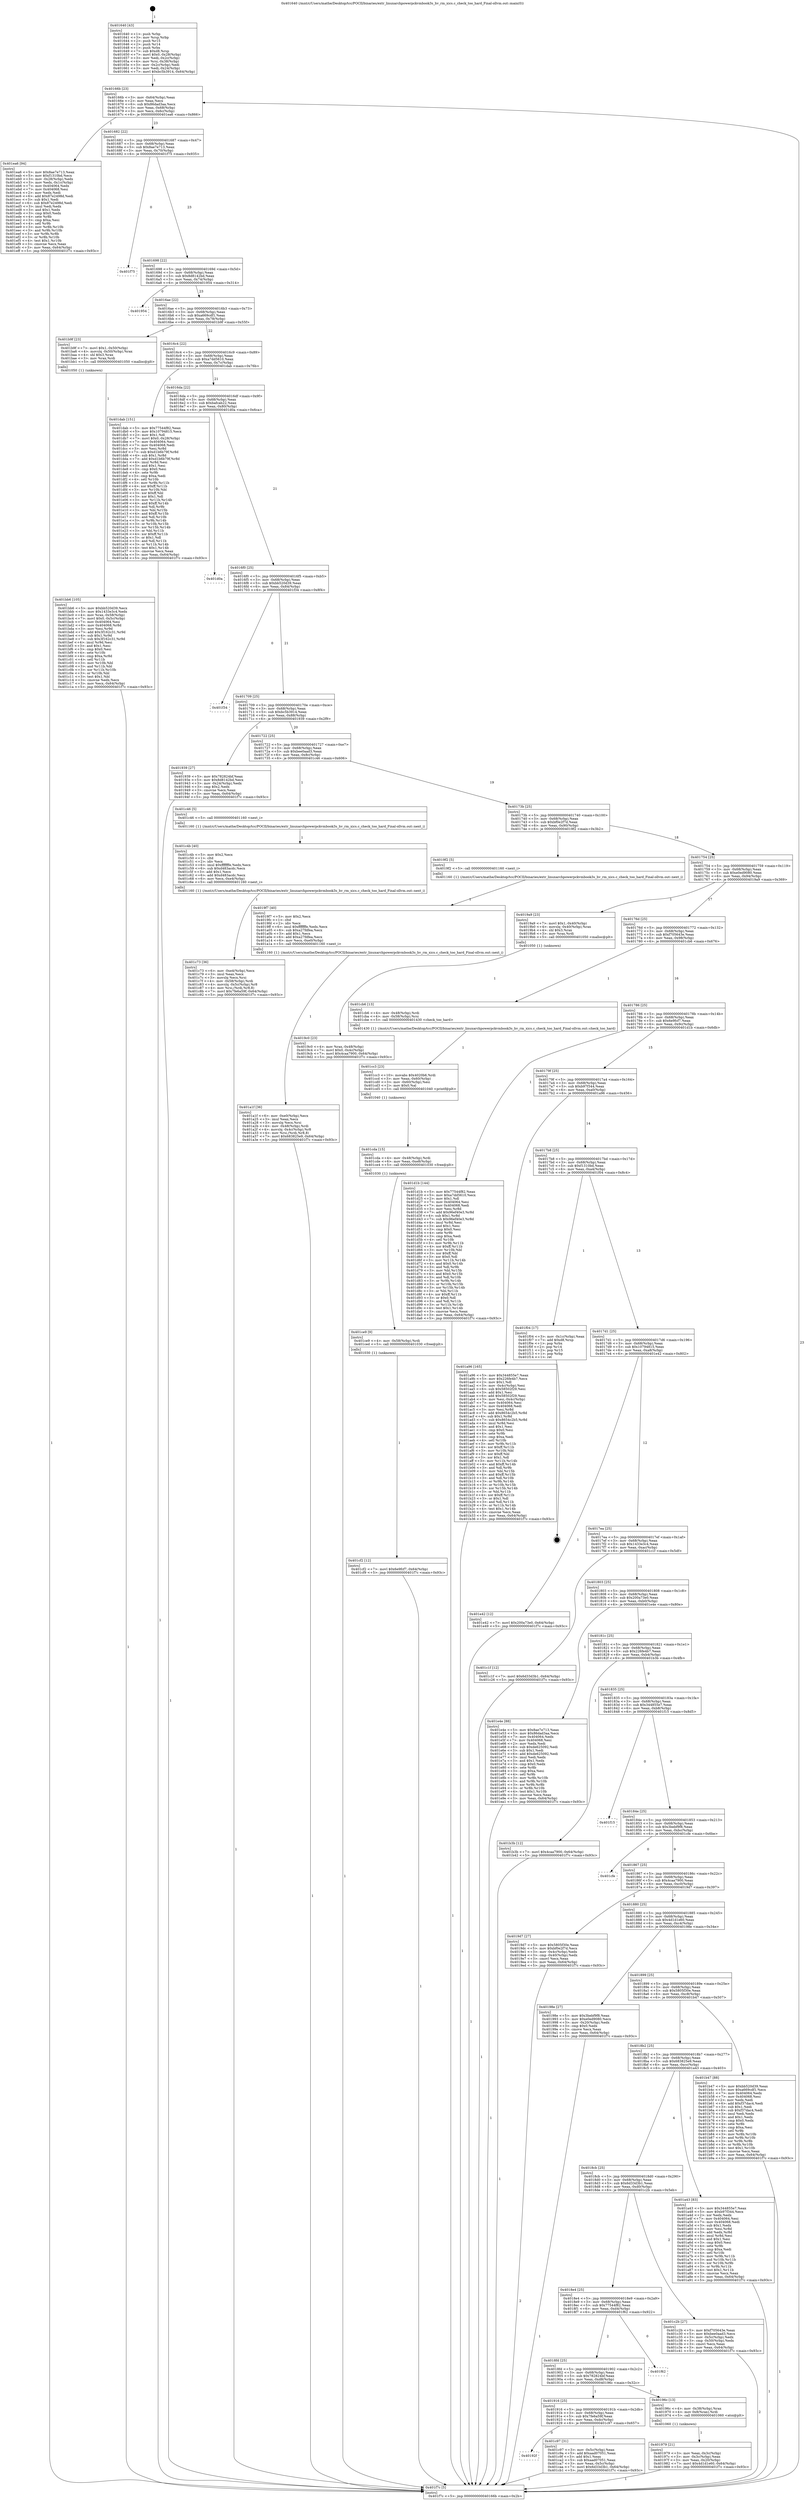 digraph "0x401640" {
  label = "0x401640 (/mnt/c/Users/mathe/Desktop/tcc/POCII/binaries/extr_linuxarchpowerpckvmbook3s_hv_rm_xics.c_check_too_hard_Final-ollvm.out::main(0))"
  labelloc = "t"
  node[shape=record]

  Entry [label="",width=0.3,height=0.3,shape=circle,fillcolor=black,style=filled]
  "0x40166b" [label="{
     0x40166b [23]\l
     | [instrs]\l
     &nbsp;&nbsp;0x40166b \<+3\>: mov -0x64(%rbp),%eax\l
     &nbsp;&nbsp;0x40166e \<+2\>: mov %eax,%ecx\l
     &nbsp;&nbsp;0x401670 \<+6\>: sub $0x86dad3aa,%ecx\l
     &nbsp;&nbsp;0x401676 \<+3\>: mov %eax,-0x68(%rbp)\l
     &nbsp;&nbsp;0x401679 \<+3\>: mov %ecx,-0x6c(%rbp)\l
     &nbsp;&nbsp;0x40167c \<+6\>: je 0000000000401ea6 \<main+0x866\>\l
  }"]
  "0x401ea6" [label="{
     0x401ea6 [94]\l
     | [instrs]\l
     &nbsp;&nbsp;0x401ea6 \<+5\>: mov $0x8ae7e713,%eax\l
     &nbsp;&nbsp;0x401eab \<+5\>: mov $0xf1310bd,%ecx\l
     &nbsp;&nbsp;0x401eb0 \<+3\>: mov -0x28(%rbp),%edx\l
     &nbsp;&nbsp;0x401eb3 \<+3\>: mov %edx,-0x1c(%rbp)\l
     &nbsp;&nbsp;0x401eb6 \<+7\>: mov 0x404064,%edx\l
     &nbsp;&nbsp;0x401ebd \<+7\>: mov 0x404068,%esi\l
     &nbsp;&nbsp;0x401ec4 \<+2\>: mov %edx,%edi\l
     &nbsp;&nbsp;0x401ec6 \<+6\>: add $0x87e2498d,%edi\l
     &nbsp;&nbsp;0x401ecc \<+3\>: sub $0x1,%edi\l
     &nbsp;&nbsp;0x401ecf \<+6\>: sub $0x87e2498d,%edi\l
     &nbsp;&nbsp;0x401ed5 \<+3\>: imul %edi,%edx\l
     &nbsp;&nbsp;0x401ed8 \<+3\>: and $0x1,%edx\l
     &nbsp;&nbsp;0x401edb \<+3\>: cmp $0x0,%edx\l
     &nbsp;&nbsp;0x401ede \<+4\>: sete %r8b\l
     &nbsp;&nbsp;0x401ee2 \<+3\>: cmp $0xa,%esi\l
     &nbsp;&nbsp;0x401ee5 \<+4\>: setl %r9b\l
     &nbsp;&nbsp;0x401ee9 \<+3\>: mov %r8b,%r10b\l
     &nbsp;&nbsp;0x401eec \<+3\>: and %r9b,%r10b\l
     &nbsp;&nbsp;0x401eef \<+3\>: xor %r9b,%r8b\l
     &nbsp;&nbsp;0x401ef2 \<+3\>: or %r8b,%r10b\l
     &nbsp;&nbsp;0x401ef5 \<+4\>: test $0x1,%r10b\l
     &nbsp;&nbsp;0x401ef9 \<+3\>: cmovne %ecx,%eax\l
     &nbsp;&nbsp;0x401efc \<+3\>: mov %eax,-0x64(%rbp)\l
     &nbsp;&nbsp;0x401eff \<+5\>: jmp 0000000000401f7c \<main+0x93c\>\l
  }"]
  "0x401682" [label="{
     0x401682 [22]\l
     | [instrs]\l
     &nbsp;&nbsp;0x401682 \<+5\>: jmp 0000000000401687 \<main+0x47\>\l
     &nbsp;&nbsp;0x401687 \<+3\>: mov -0x68(%rbp),%eax\l
     &nbsp;&nbsp;0x40168a \<+5\>: sub $0x8ae7e713,%eax\l
     &nbsp;&nbsp;0x40168f \<+3\>: mov %eax,-0x70(%rbp)\l
     &nbsp;&nbsp;0x401692 \<+6\>: je 0000000000401f75 \<main+0x935\>\l
  }"]
  Exit [label="",width=0.3,height=0.3,shape=circle,fillcolor=black,style=filled,peripheries=2]
  "0x401f75" [label="{
     0x401f75\l
  }", style=dashed]
  "0x401698" [label="{
     0x401698 [22]\l
     | [instrs]\l
     &nbsp;&nbsp;0x401698 \<+5\>: jmp 000000000040169d \<main+0x5d\>\l
     &nbsp;&nbsp;0x40169d \<+3\>: mov -0x68(%rbp),%eax\l
     &nbsp;&nbsp;0x4016a0 \<+5\>: sub $0x8d8142bd,%eax\l
     &nbsp;&nbsp;0x4016a5 \<+3\>: mov %eax,-0x74(%rbp)\l
     &nbsp;&nbsp;0x4016a8 \<+6\>: je 0000000000401954 \<main+0x314\>\l
  }"]
  "0x401cf2" [label="{
     0x401cf2 [12]\l
     | [instrs]\l
     &nbsp;&nbsp;0x401cf2 \<+7\>: movl $0x6e9fcf7,-0x64(%rbp)\l
     &nbsp;&nbsp;0x401cf9 \<+5\>: jmp 0000000000401f7c \<main+0x93c\>\l
  }"]
  "0x401954" [label="{
     0x401954\l
  }", style=dashed]
  "0x4016ae" [label="{
     0x4016ae [22]\l
     | [instrs]\l
     &nbsp;&nbsp;0x4016ae \<+5\>: jmp 00000000004016b3 \<main+0x73\>\l
     &nbsp;&nbsp;0x4016b3 \<+3\>: mov -0x68(%rbp),%eax\l
     &nbsp;&nbsp;0x4016b6 \<+5\>: sub $0xa669cdf1,%eax\l
     &nbsp;&nbsp;0x4016bb \<+3\>: mov %eax,-0x78(%rbp)\l
     &nbsp;&nbsp;0x4016be \<+6\>: je 0000000000401b9f \<main+0x55f\>\l
  }"]
  "0x401ce9" [label="{
     0x401ce9 [9]\l
     | [instrs]\l
     &nbsp;&nbsp;0x401ce9 \<+4\>: mov -0x58(%rbp),%rdi\l
     &nbsp;&nbsp;0x401ced \<+5\>: call 0000000000401030 \<free@plt\>\l
     | [calls]\l
     &nbsp;&nbsp;0x401030 \{1\} (unknown)\l
  }"]
  "0x401b9f" [label="{
     0x401b9f [23]\l
     | [instrs]\l
     &nbsp;&nbsp;0x401b9f \<+7\>: movl $0x1,-0x50(%rbp)\l
     &nbsp;&nbsp;0x401ba6 \<+4\>: movslq -0x50(%rbp),%rax\l
     &nbsp;&nbsp;0x401baa \<+4\>: shl $0x3,%rax\l
     &nbsp;&nbsp;0x401bae \<+3\>: mov %rax,%rdi\l
     &nbsp;&nbsp;0x401bb1 \<+5\>: call 0000000000401050 \<malloc@plt\>\l
     | [calls]\l
     &nbsp;&nbsp;0x401050 \{1\} (unknown)\l
  }"]
  "0x4016c4" [label="{
     0x4016c4 [22]\l
     | [instrs]\l
     &nbsp;&nbsp;0x4016c4 \<+5\>: jmp 00000000004016c9 \<main+0x89\>\l
     &nbsp;&nbsp;0x4016c9 \<+3\>: mov -0x68(%rbp),%eax\l
     &nbsp;&nbsp;0x4016cc \<+5\>: sub $0xa7dd5610,%eax\l
     &nbsp;&nbsp;0x4016d1 \<+3\>: mov %eax,-0x7c(%rbp)\l
     &nbsp;&nbsp;0x4016d4 \<+6\>: je 0000000000401dab \<main+0x76b\>\l
  }"]
  "0x401cda" [label="{
     0x401cda [15]\l
     | [instrs]\l
     &nbsp;&nbsp;0x401cda \<+4\>: mov -0x48(%rbp),%rdi\l
     &nbsp;&nbsp;0x401cde \<+6\>: mov %eax,-0xe8(%rbp)\l
     &nbsp;&nbsp;0x401ce4 \<+5\>: call 0000000000401030 \<free@plt\>\l
     | [calls]\l
     &nbsp;&nbsp;0x401030 \{1\} (unknown)\l
  }"]
  "0x401dab" [label="{
     0x401dab [151]\l
     | [instrs]\l
     &nbsp;&nbsp;0x401dab \<+5\>: mov $0x77544f82,%eax\l
     &nbsp;&nbsp;0x401db0 \<+5\>: mov $0x10794815,%ecx\l
     &nbsp;&nbsp;0x401db5 \<+2\>: mov $0x1,%dl\l
     &nbsp;&nbsp;0x401db7 \<+7\>: movl $0x0,-0x28(%rbp)\l
     &nbsp;&nbsp;0x401dbe \<+7\>: mov 0x404064,%esi\l
     &nbsp;&nbsp;0x401dc5 \<+7\>: mov 0x404068,%edi\l
     &nbsp;&nbsp;0x401dcc \<+3\>: mov %esi,%r8d\l
     &nbsp;&nbsp;0x401dcf \<+7\>: sub $0xd1b6b79f,%r8d\l
     &nbsp;&nbsp;0x401dd6 \<+4\>: sub $0x1,%r8d\l
     &nbsp;&nbsp;0x401dda \<+7\>: add $0xd1b6b79f,%r8d\l
     &nbsp;&nbsp;0x401de1 \<+4\>: imul %r8d,%esi\l
     &nbsp;&nbsp;0x401de5 \<+3\>: and $0x1,%esi\l
     &nbsp;&nbsp;0x401de8 \<+3\>: cmp $0x0,%esi\l
     &nbsp;&nbsp;0x401deb \<+4\>: sete %r9b\l
     &nbsp;&nbsp;0x401def \<+3\>: cmp $0xa,%edi\l
     &nbsp;&nbsp;0x401df2 \<+4\>: setl %r10b\l
     &nbsp;&nbsp;0x401df6 \<+3\>: mov %r9b,%r11b\l
     &nbsp;&nbsp;0x401df9 \<+4\>: xor $0xff,%r11b\l
     &nbsp;&nbsp;0x401dfd \<+3\>: mov %r10b,%bl\l
     &nbsp;&nbsp;0x401e00 \<+3\>: xor $0xff,%bl\l
     &nbsp;&nbsp;0x401e03 \<+3\>: xor $0x1,%dl\l
     &nbsp;&nbsp;0x401e06 \<+3\>: mov %r11b,%r14b\l
     &nbsp;&nbsp;0x401e09 \<+4\>: and $0xff,%r14b\l
     &nbsp;&nbsp;0x401e0d \<+3\>: and %dl,%r9b\l
     &nbsp;&nbsp;0x401e10 \<+3\>: mov %bl,%r15b\l
     &nbsp;&nbsp;0x401e13 \<+4\>: and $0xff,%r15b\l
     &nbsp;&nbsp;0x401e17 \<+3\>: and %dl,%r10b\l
     &nbsp;&nbsp;0x401e1a \<+3\>: or %r9b,%r14b\l
     &nbsp;&nbsp;0x401e1d \<+3\>: or %r10b,%r15b\l
     &nbsp;&nbsp;0x401e20 \<+3\>: xor %r15b,%r14b\l
     &nbsp;&nbsp;0x401e23 \<+3\>: or %bl,%r11b\l
     &nbsp;&nbsp;0x401e26 \<+4\>: xor $0xff,%r11b\l
     &nbsp;&nbsp;0x401e2a \<+3\>: or $0x1,%dl\l
     &nbsp;&nbsp;0x401e2d \<+3\>: and %dl,%r11b\l
     &nbsp;&nbsp;0x401e30 \<+3\>: or %r11b,%r14b\l
     &nbsp;&nbsp;0x401e33 \<+4\>: test $0x1,%r14b\l
     &nbsp;&nbsp;0x401e37 \<+3\>: cmovne %ecx,%eax\l
     &nbsp;&nbsp;0x401e3a \<+3\>: mov %eax,-0x64(%rbp)\l
     &nbsp;&nbsp;0x401e3d \<+5\>: jmp 0000000000401f7c \<main+0x93c\>\l
  }"]
  "0x4016da" [label="{
     0x4016da [22]\l
     | [instrs]\l
     &nbsp;&nbsp;0x4016da \<+5\>: jmp 00000000004016df \<main+0x9f\>\l
     &nbsp;&nbsp;0x4016df \<+3\>: mov -0x68(%rbp),%eax\l
     &nbsp;&nbsp;0x4016e2 \<+5\>: sub $0xbafcab22,%eax\l
     &nbsp;&nbsp;0x4016e7 \<+3\>: mov %eax,-0x80(%rbp)\l
     &nbsp;&nbsp;0x4016ea \<+6\>: je 0000000000401d0a \<main+0x6ca\>\l
  }"]
  "0x401cc3" [label="{
     0x401cc3 [23]\l
     | [instrs]\l
     &nbsp;&nbsp;0x401cc3 \<+10\>: movabs $0x4020b6,%rdi\l
     &nbsp;&nbsp;0x401ccd \<+3\>: mov %eax,-0x60(%rbp)\l
     &nbsp;&nbsp;0x401cd0 \<+3\>: mov -0x60(%rbp),%esi\l
     &nbsp;&nbsp;0x401cd3 \<+2\>: mov $0x0,%al\l
     &nbsp;&nbsp;0x401cd5 \<+5\>: call 0000000000401040 \<printf@plt\>\l
     | [calls]\l
     &nbsp;&nbsp;0x401040 \{1\} (unknown)\l
  }"]
  "0x401d0a" [label="{
     0x401d0a\l
  }", style=dashed]
  "0x4016f0" [label="{
     0x4016f0 [25]\l
     | [instrs]\l
     &nbsp;&nbsp;0x4016f0 \<+5\>: jmp 00000000004016f5 \<main+0xb5\>\l
     &nbsp;&nbsp;0x4016f5 \<+3\>: mov -0x68(%rbp),%eax\l
     &nbsp;&nbsp;0x4016f8 \<+5\>: sub $0xbb520d39,%eax\l
     &nbsp;&nbsp;0x4016fd \<+6\>: mov %eax,-0x84(%rbp)\l
     &nbsp;&nbsp;0x401703 \<+6\>: je 0000000000401f34 \<main+0x8f4\>\l
  }"]
  "0x40192f" [label="{
     0x40192f\l
  }", style=dashed]
  "0x401f34" [label="{
     0x401f34\l
  }", style=dashed]
  "0x401709" [label="{
     0x401709 [25]\l
     | [instrs]\l
     &nbsp;&nbsp;0x401709 \<+5\>: jmp 000000000040170e \<main+0xce\>\l
     &nbsp;&nbsp;0x40170e \<+3\>: mov -0x68(%rbp),%eax\l
     &nbsp;&nbsp;0x401711 \<+5\>: sub $0xbc5b3914,%eax\l
     &nbsp;&nbsp;0x401716 \<+6\>: mov %eax,-0x88(%rbp)\l
     &nbsp;&nbsp;0x40171c \<+6\>: je 0000000000401939 \<main+0x2f9\>\l
  }"]
  "0x401c97" [label="{
     0x401c97 [31]\l
     | [instrs]\l
     &nbsp;&nbsp;0x401c97 \<+3\>: mov -0x5c(%rbp),%eax\l
     &nbsp;&nbsp;0x401c9a \<+5\>: add $0xaad07051,%eax\l
     &nbsp;&nbsp;0x401c9f \<+3\>: add $0x1,%eax\l
     &nbsp;&nbsp;0x401ca2 \<+5\>: sub $0xaad07051,%eax\l
     &nbsp;&nbsp;0x401ca7 \<+3\>: mov %eax,-0x5c(%rbp)\l
     &nbsp;&nbsp;0x401caa \<+7\>: movl $0x6d33d3b1,-0x64(%rbp)\l
     &nbsp;&nbsp;0x401cb1 \<+5\>: jmp 0000000000401f7c \<main+0x93c\>\l
  }"]
  "0x401939" [label="{
     0x401939 [27]\l
     | [instrs]\l
     &nbsp;&nbsp;0x401939 \<+5\>: mov $0x782824bf,%eax\l
     &nbsp;&nbsp;0x40193e \<+5\>: mov $0x8d8142bd,%ecx\l
     &nbsp;&nbsp;0x401943 \<+3\>: mov -0x24(%rbp),%edx\l
     &nbsp;&nbsp;0x401946 \<+3\>: cmp $0x2,%edx\l
     &nbsp;&nbsp;0x401949 \<+3\>: cmovne %ecx,%eax\l
     &nbsp;&nbsp;0x40194c \<+3\>: mov %eax,-0x64(%rbp)\l
     &nbsp;&nbsp;0x40194f \<+5\>: jmp 0000000000401f7c \<main+0x93c\>\l
  }"]
  "0x401722" [label="{
     0x401722 [25]\l
     | [instrs]\l
     &nbsp;&nbsp;0x401722 \<+5\>: jmp 0000000000401727 \<main+0xe7\>\l
     &nbsp;&nbsp;0x401727 \<+3\>: mov -0x68(%rbp),%eax\l
     &nbsp;&nbsp;0x40172a \<+5\>: sub $0xbee0aad3,%eax\l
     &nbsp;&nbsp;0x40172f \<+6\>: mov %eax,-0x8c(%rbp)\l
     &nbsp;&nbsp;0x401735 \<+6\>: je 0000000000401c46 \<main+0x606\>\l
  }"]
  "0x401f7c" [label="{
     0x401f7c [5]\l
     | [instrs]\l
     &nbsp;&nbsp;0x401f7c \<+5\>: jmp 000000000040166b \<main+0x2b\>\l
  }"]
  "0x401640" [label="{
     0x401640 [43]\l
     | [instrs]\l
     &nbsp;&nbsp;0x401640 \<+1\>: push %rbp\l
     &nbsp;&nbsp;0x401641 \<+3\>: mov %rsp,%rbp\l
     &nbsp;&nbsp;0x401644 \<+2\>: push %r15\l
     &nbsp;&nbsp;0x401646 \<+2\>: push %r14\l
     &nbsp;&nbsp;0x401648 \<+1\>: push %rbx\l
     &nbsp;&nbsp;0x401649 \<+7\>: sub $0xd8,%rsp\l
     &nbsp;&nbsp;0x401650 \<+7\>: movl $0x0,-0x28(%rbp)\l
     &nbsp;&nbsp;0x401657 \<+3\>: mov %edi,-0x2c(%rbp)\l
     &nbsp;&nbsp;0x40165a \<+4\>: mov %rsi,-0x38(%rbp)\l
     &nbsp;&nbsp;0x40165e \<+3\>: mov -0x2c(%rbp),%edi\l
     &nbsp;&nbsp;0x401661 \<+3\>: mov %edi,-0x24(%rbp)\l
     &nbsp;&nbsp;0x401664 \<+7\>: movl $0xbc5b3914,-0x64(%rbp)\l
  }"]
  "0x401c73" [label="{
     0x401c73 [36]\l
     | [instrs]\l
     &nbsp;&nbsp;0x401c73 \<+6\>: mov -0xe4(%rbp),%ecx\l
     &nbsp;&nbsp;0x401c79 \<+3\>: imul %eax,%ecx\l
     &nbsp;&nbsp;0x401c7c \<+3\>: movslq %ecx,%rsi\l
     &nbsp;&nbsp;0x401c7f \<+4\>: mov -0x58(%rbp),%rdi\l
     &nbsp;&nbsp;0x401c83 \<+4\>: movslq -0x5c(%rbp),%r8\l
     &nbsp;&nbsp;0x401c87 \<+4\>: mov %rsi,(%rdi,%r8,8)\l
     &nbsp;&nbsp;0x401c8b \<+7\>: movl $0x7fe6a59f,-0x64(%rbp)\l
     &nbsp;&nbsp;0x401c92 \<+5\>: jmp 0000000000401f7c \<main+0x93c\>\l
  }"]
  "0x401c46" [label="{
     0x401c46 [5]\l
     | [instrs]\l
     &nbsp;&nbsp;0x401c46 \<+5\>: call 0000000000401160 \<next_i\>\l
     | [calls]\l
     &nbsp;&nbsp;0x401160 \{1\} (/mnt/c/Users/mathe/Desktop/tcc/POCII/binaries/extr_linuxarchpowerpckvmbook3s_hv_rm_xics.c_check_too_hard_Final-ollvm.out::next_i)\l
  }"]
  "0x40173b" [label="{
     0x40173b [25]\l
     | [instrs]\l
     &nbsp;&nbsp;0x40173b \<+5\>: jmp 0000000000401740 \<main+0x100\>\l
     &nbsp;&nbsp;0x401740 \<+3\>: mov -0x68(%rbp),%eax\l
     &nbsp;&nbsp;0x401743 \<+5\>: sub $0xbf0e2f7d,%eax\l
     &nbsp;&nbsp;0x401748 \<+6\>: mov %eax,-0x90(%rbp)\l
     &nbsp;&nbsp;0x40174e \<+6\>: je 00000000004019f2 \<main+0x3b2\>\l
  }"]
  "0x401c4b" [label="{
     0x401c4b [40]\l
     | [instrs]\l
     &nbsp;&nbsp;0x401c4b \<+5\>: mov $0x2,%ecx\l
     &nbsp;&nbsp;0x401c50 \<+1\>: cltd\l
     &nbsp;&nbsp;0x401c51 \<+2\>: idiv %ecx\l
     &nbsp;&nbsp;0x401c53 \<+6\>: imul $0xfffffffe,%edx,%ecx\l
     &nbsp;&nbsp;0x401c59 \<+6\>: sub $0xd483acdc,%ecx\l
     &nbsp;&nbsp;0x401c5f \<+3\>: add $0x1,%ecx\l
     &nbsp;&nbsp;0x401c62 \<+6\>: add $0xd483acdc,%ecx\l
     &nbsp;&nbsp;0x401c68 \<+6\>: mov %ecx,-0xe4(%rbp)\l
     &nbsp;&nbsp;0x401c6e \<+5\>: call 0000000000401160 \<next_i\>\l
     | [calls]\l
     &nbsp;&nbsp;0x401160 \{1\} (/mnt/c/Users/mathe/Desktop/tcc/POCII/binaries/extr_linuxarchpowerpckvmbook3s_hv_rm_xics.c_check_too_hard_Final-ollvm.out::next_i)\l
  }"]
  "0x4019f2" [label="{
     0x4019f2 [5]\l
     | [instrs]\l
     &nbsp;&nbsp;0x4019f2 \<+5\>: call 0000000000401160 \<next_i\>\l
     | [calls]\l
     &nbsp;&nbsp;0x401160 \{1\} (/mnt/c/Users/mathe/Desktop/tcc/POCII/binaries/extr_linuxarchpowerpckvmbook3s_hv_rm_xics.c_check_too_hard_Final-ollvm.out::next_i)\l
  }"]
  "0x401754" [label="{
     0x401754 [25]\l
     | [instrs]\l
     &nbsp;&nbsp;0x401754 \<+5\>: jmp 0000000000401759 \<main+0x119\>\l
     &nbsp;&nbsp;0x401759 \<+3\>: mov -0x68(%rbp),%eax\l
     &nbsp;&nbsp;0x40175c \<+5\>: sub $0xe0ed9080,%eax\l
     &nbsp;&nbsp;0x401761 \<+6\>: mov %eax,-0x94(%rbp)\l
     &nbsp;&nbsp;0x401767 \<+6\>: je 00000000004019a9 \<main+0x369\>\l
  }"]
  "0x401bb6" [label="{
     0x401bb6 [105]\l
     | [instrs]\l
     &nbsp;&nbsp;0x401bb6 \<+5\>: mov $0xbb520d39,%ecx\l
     &nbsp;&nbsp;0x401bbb \<+5\>: mov $0x1433e3c4,%edx\l
     &nbsp;&nbsp;0x401bc0 \<+4\>: mov %rax,-0x58(%rbp)\l
     &nbsp;&nbsp;0x401bc4 \<+7\>: movl $0x0,-0x5c(%rbp)\l
     &nbsp;&nbsp;0x401bcb \<+7\>: mov 0x404064,%esi\l
     &nbsp;&nbsp;0x401bd2 \<+8\>: mov 0x404068,%r8d\l
     &nbsp;&nbsp;0x401bda \<+3\>: mov %esi,%r9d\l
     &nbsp;&nbsp;0x401bdd \<+7\>: add $0x3f162c31,%r9d\l
     &nbsp;&nbsp;0x401be4 \<+4\>: sub $0x1,%r9d\l
     &nbsp;&nbsp;0x401be8 \<+7\>: sub $0x3f162c31,%r9d\l
     &nbsp;&nbsp;0x401bef \<+4\>: imul %r9d,%esi\l
     &nbsp;&nbsp;0x401bf3 \<+3\>: and $0x1,%esi\l
     &nbsp;&nbsp;0x401bf6 \<+3\>: cmp $0x0,%esi\l
     &nbsp;&nbsp;0x401bf9 \<+4\>: sete %r10b\l
     &nbsp;&nbsp;0x401bfd \<+4\>: cmp $0xa,%r8d\l
     &nbsp;&nbsp;0x401c01 \<+4\>: setl %r11b\l
     &nbsp;&nbsp;0x401c05 \<+3\>: mov %r10b,%bl\l
     &nbsp;&nbsp;0x401c08 \<+3\>: and %r11b,%bl\l
     &nbsp;&nbsp;0x401c0b \<+3\>: xor %r11b,%r10b\l
     &nbsp;&nbsp;0x401c0e \<+3\>: or %r10b,%bl\l
     &nbsp;&nbsp;0x401c11 \<+3\>: test $0x1,%bl\l
     &nbsp;&nbsp;0x401c14 \<+3\>: cmovne %edx,%ecx\l
     &nbsp;&nbsp;0x401c17 \<+3\>: mov %ecx,-0x64(%rbp)\l
     &nbsp;&nbsp;0x401c1a \<+5\>: jmp 0000000000401f7c \<main+0x93c\>\l
  }"]
  "0x4019a9" [label="{
     0x4019a9 [23]\l
     | [instrs]\l
     &nbsp;&nbsp;0x4019a9 \<+7\>: movl $0x1,-0x40(%rbp)\l
     &nbsp;&nbsp;0x4019b0 \<+4\>: movslq -0x40(%rbp),%rax\l
     &nbsp;&nbsp;0x4019b4 \<+4\>: shl $0x3,%rax\l
     &nbsp;&nbsp;0x4019b8 \<+3\>: mov %rax,%rdi\l
     &nbsp;&nbsp;0x4019bb \<+5\>: call 0000000000401050 \<malloc@plt\>\l
     | [calls]\l
     &nbsp;&nbsp;0x401050 \{1\} (unknown)\l
  }"]
  "0x40176d" [label="{
     0x40176d [25]\l
     | [instrs]\l
     &nbsp;&nbsp;0x40176d \<+5\>: jmp 0000000000401772 \<main+0x132\>\l
     &nbsp;&nbsp;0x401772 \<+3\>: mov -0x68(%rbp),%eax\l
     &nbsp;&nbsp;0x401775 \<+5\>: sub $0xf705643e,%eax\l
     &nbsp;&nbsp;0x40177a \<+6\>: mov %eax,-0x98(%rbp)\l
     &nbsp;&nbsp;0x401780 \<+6\>: je 0000000000401cb6 \<main+0x676\>\l
  }"]
  "0x401a1f" [label="{
     0x401a1f [36]\l
     | [instrs]\l
     &nbsp;&nbsp;0x401a1f \<+6\>: mov -0xe0(%rbp),%ecx\l
     &nbsp;&nbsp;0x401a25 \<+3\>: imul %eax,%ecx\l
     &nbsp;&nbsp;0x401a28 \<+3\>: movslq %ecx,%rsi\l
     &nbsp;&nbsp;0x401a2b \<+4\>: mov -0x48(%rbp),%rdi\l
     &nbsp;&nbsp;0x401a2f \<+4\>: movslq -0x4c(%rbp),%r8\l
     &nbsp;&nbsp;0x401a33 \<+4\>: mov %rsi,(%rdi,%r8,8)\l
     &nbsp;&nbsp;0x401a37 \<+7\>: movl $0x683825e9,-0x64(%rbp)\l
     &nbsp;&nbsp;0x401a3e \<+5\>: jmp 0000000000401f7c \<main+0x93c\>\l
  }"]
  "0x401cb6" [label="{
     0x401cb6 [13]\l
     | [instrs]\l
     &nbsp;&nbsp;0x401cb6 \<+4\>: mov -0x48(%rbp),%rdi\l
     &nbsp;&nbsp;0x401cba \<+4\>: mov -0x58(%rbp),%rsi\l
     &nbsp;&nbsp;0x401cbe \<+5\>: call 0000000000401430 \<check_too_hard\>\l
     | [calls]\l
     &nbsp;&nbsp;0x401430 \{1\} (/mnt/c/Users/mathe/Desktop/tcc/POCII/binaries/extr_linuxarchpowerpckvmbook3s_hv_rm_xics.c_check_too_hard_Final-ollvm.out::check_too_hard)\l
  }"]
  "0x401786" [label="{
     0x401786 [25]\l
     | [instrs]\l
     &nbsp;&nbsp;0x401786 \<+5\>: jmp 000000000040178b \<main+0x14b\>\l
     &nbsp;&nbsp;0x40178b \<+3\>: mov -0x68(%rbp),%eax\l
     &nbsp;&nbsp;0x40178e \<+5\>: sub $0x6e9fcf7,%eax\l
     &nbsp;&nbsp;0x401793 \<+6\>: mov %eax,-0x9c(%rbp)\l
     &nbsp;&nbsp;0x401799 \<+6\>: je 0000000000401d1b \<main+0x6db\>\l
  }"]
  "0x4019f7" [label="{
     0x4019f7 [40]\l
     | [instrs]\l
     &nbsp;&nbsp;0x4019f7 \<+5\>: mov $0x2,%ecx\l
     &nbsp;&nbsp;0x4019fc \<+1\>: cltd\l
     &nbsp;&nbsp;0x4019fd \<+2\>: idiv %ecx\l
     &nbsp;&nbsp;0x4019ff \<+6\>: imul $0xfffffffe,%edx,%ecx\l
     &nbsp;&nbsp;0x401a05 \<+6\>: sub $0xa27fdfea,%ecx\l
     &nbsp;&nbsp;0x401a0b \<+3\>: add $0x1,%ecx\l
     &nbsp;&nbsp;0x401a0e \<+6\>: add $0xa27fdfea,%ecx\l
     &nbsp;&nbsp;0x401a14 \<+6\>: mov %ecx,-0xe0(%rbp)\l
     &nbsp;&nbsp;0x401a1a \<+5\>: call 0000000000401160 \<next_i\>\l
     | [calls]\l
     &nbsp;&nbsp;0x401160 \{1\} (/mnt/c/Users/mathe/Desktop/tcc/POCII/binaries/extr_linuxarchpowerpckvmbook3s_hv_rm_xics.c_check_too_hard_Final-ollvm.out::next_i)\l
  }"]
  "0x401d1b" [label="{
     0x401d1b [144]\l
     | [instrs]\l
     &nbsp;&nbsp;0x401d1b \<+5\>: mov $0x77544f82,%eax\l
     &nbsp;&nbsp;0x401d20 \<+5\>: mov $0xa7dd5610,%ecx\l
     &nbsp;&nbsp;0x401d25 \<+2\>: mov $0x1,%dl\l
     &nbsp;&nbsp;0x401d27 \<+7\>: mov 0x404064,%esi\l
     &nbsp;&nbsp;0x401d2e \<+7\>: mov 0x404068,%edi\l
     &nbsp;&nbsp;0x401d35 \<+3\>: mov %esi,%r8d\l
     &nbsp;&nbsp;0x401d38 \<+7\>: add $0x96ef40e3,%r8d\l
     &nbsp;&nbsp;0x401d3f \<+4\>: sub $0x1,%r8d\l
     &nbsp;&nbsp;0x401d43 \<+7\>: sub $0x96ef40e3,%r8d\l
     &nbsp;&nbsp;0x401d4a \<+4\>: imul %r8d,%esi\l
     &nbsp;&nbsp;0x401d4e \<+3\>: and $0x1,%esi\l
     &nbsp;&nbsp;0x401d51 \<+3\>: cmp $0x0,%esi\l
     &nbsp;&nbsp;0x401d54 \<+4\>: sete %r9b\l
     &nbsp;&nbsp;0x401d58 \<+3\>: cmp $0xa,%edi\l
     &nbsp;&nbsp;0x401d5b \<+4\>: setl %r10b\l
     &nbsp;&nbsp;0x401d5f \<+3\>: mov %r9b,%r11b\l
     &nbsp;&nbsp;0x401d62 \<+4\>: xor $0xff,%r11b\l
     &nbsp;&nbsp;0x401d66 \<+3\>: mov %r10b,%bl\l
     &nbsp;&nbsp;0x401d69 \<+3\>: xor $0xff,%bl\l
     &nbsp;&nbsp;0x401d6c \<+3\>: xor $0x0,%dl\l
     &nbsp;&nbsp;0x401d6f \<+3\>: mov %r11b,%r14b\l
     &nbsp;&nbsp;0x401d72 \<+4\>: and $0x0,%r14b\l
     &nbsp;&nbsp;0x401d76 \<+3\>: and %dl,%r9b\l
     &nbsp;&nbsp;0x401d79 \<+3\>: mov %bl,%r15b\l
     &nbsp;&nbsp;0x401d7c \<+4\>: and $0x0,%r15b\l
     &nbsp;&nbsp;0x401d80 \<+3\>: and %dl,%r10b\l
     &nbsp;&nbsp;0x401d83 \<+3\>: or %r9b,%r14b\l
     &nbsp;&nbsp;0x401d86 \<+3\>: or %r10b,%r15b\l
     &nbsp;&nbsp;0x401d89 \<+3\>: xor %r15b,%r14b\l
     &nbsp;&nbsp;0x401d8c \<+3\>: or %bl,%r11b\l
     &nbsp;&nbsp;0x401d8f \<+4\>: xor $0xff,%r11b\l
     &nbsp;&nbsp;0x401d93 \<+3\>: or $0x0,%dl\l
     &nbsp;&nbsp;0x401d96 \<+3\>: and %dl,%r11b\l
     &nbsp;&nbsp;0x401d99 \<+3\>: or %r11b,%r14b\l
     &nbsp;&nbsp;0x401d9c \<+4\>: test $0x1,%r14b\l
     &nbsp;&nbsp;0x401da0 \<+3\>: cmovne %ecx,%eax\l
     &nbsp;&nbsp;0x401da3 \<+3\>: mov %eax,-0x64(%rbp)\l
     &nbsp;&nbsp;0x401da6 \<+5\>: jmp 0000000000401f7c \<main+0x93c\>\l
  }"]
  "0x40179f" [label="{
     0x40179f [25]\l
     | [instrs]\l
     &nbsp;&nbsp;0x40179f \<+5\>: jmp 00000000004017a4 \<main+0x164\>\l
     &nbsp;&nbsp;0x4017a4 \<+3\>: mov -0x68(%rbp),%eax\l
     &nbsp;&nbsp;0x4017a7 \<+5\>: sub $0xb97f344,%eax\l
     &nbsp;&nbsp;0x4017ac \<+6\>: mov %eax,-0xa0(%rbp)\l
     &nbsp;&nbsp;0x4017b2 \<+6\>: je 0000000000401a96 \<main+0x456\>\l
  }"]
  "0x4019c0" [label="{
     0x4019c0 [23]\l
     | [instrs]\l
     &nbsp;&nbsp;0x4019c0 \<+4\>: mov %rax,-0x48(%rbp)\l
     &nbsp;&nbsp;0x4019c4 \<+7\>: movl $0x0,-0x4c(%rbp)\l
     &nbsp;&nbsp;0x4019cb \<+7\>: movl $0x4caa7900,-0x64(%rbp)\l
     &nbsp;&nbsp;0x4019d2 \<+5\>: jmp 0000000000401f7c \<main+0x93c\>\l
  }"]
  "0x401a96" [label="{
     0x401a96 [165]\l
     | [instrs]\l
     &nbsp;&nbsp;0x401a96 \<+5\>: mov $0x344855e7,%eax\l
     &nbsp;&nbsp;0x401a9b \<+5\>: mov $0x226fe4b7,%ecx\l
     &nbsp;&nbsp;0x401aa0 \<+2\>: mov $0x1,%dl\l
     &nbsp;&nbsp;0x401aa2 \<+3\>: mov -0x4c(%rbp),%esi\l
     &nbsp;&nbsp;0x401aa5 \<+6\>: sub $0x58502f29,%esi\l
     &nbsp;&nbsp;0x401aab \<+3\>: add $0x1,%esi\l
     &nbsp;&nbsp;0x401aae \<+6\>: add $0x58502f29,%esi\l
     &nbsp;&nbsp;0x401ab4 \<+3\>: mov %esi,-0x4c(%rbp)\l
     &nbsp;&nbsp;0x401ab7 \<+7\>: mov 0x404064,%esi\l
     &nbsp;&nbsp;0x401abe \<+7\>: mov 0x404068,%edi\l
     &nbsp;&nbsp;0x401ac5 \<+3\>: mov %esi,%r8d\l
     &nbsp;&nbsp;0x401ac8 \<+7\>: add $0x8654c2b5,%r8d\l
     &nbsp;&nbsp;0x401acf \<+4\>: sub $0x1,%r8d\l
     &nbsp;&nbsp;0x401ad3 \<+7\>: sub $0x8654c2b5,%r8d\l
     &nbsp;&nbsp;0x401ada \<+4\>: imul %r8d,%esi\l
     &nbsp;&nbsp;0x401ade \<+3\>: and $0x1,%esi\l
     &nbsp;&nbsp;0x401ae1 \<+3\>: cmp $0x0,%esi\l
     &nbsp;&nbsp;0x401ae4 \<+4\>: sete %r9b\l
     &nbsp;&nbsp;0x401ae8 \<+3\>: cmp $0xa,%edi\l
     &nbsp;&nbsp;0x401aeb \<+4\>: setl %r10b\l
     &nbsp;&nbsp;0x401aef \<+3\>: mov %r9b,%r11b\l
     &nbsp;&nbsp;0x401af2 \<+4\>: xor $0xff,%r11b\l
     &nbsp;&nbsp;0x401af6 \<+3\>: mov %r10b,%bl\l
     &nbsp;&nbsp;0x401af9 \<+3\>: xor $0xff,%bl\l
     &nbsp;&nbsp;0x401afc \<+3\>: xor $0x1,%dl\l
     &nbsp;&nbsp;0x401aff \<+3\>: mov %r11b,%r14b\l
     &nbsp;&nbsp;0x401b02 \<+4\>: and $0xff,%r14b\l
     &nbsp;&nbsp;0x401b06 \<+3\>: and %dl,%r9b\l
     &nbsp;&nbsp;0x401b09 \<+3\>: mov %bl,%r15b\l
     &nbsp;&nbsp;0x401b0c \<+4\>: and $0xff,%r15b\l
     &nbsp;&nbsp;0x401b10 \<+3\>: and %dl,%r10b\l
     &nbsp;&nbsp;0x401b13 \<+3\>: or %r9b,%r14b\l
     &nbsp;&nbsp;0x401b16 \<+3\>: or %r10b,%r15b\l
     &nbsp;&nbsp;0x401b19 \<+3\>: xor %r15b,%r14b\l
     &nbsp;&nbsp;0x401b1c \<+3\>: or %bl,%r11b\l
     &nbsp;&nbsp;0x401b1f \<+4\>: xor $0xff,%r11b\l
     &nbsp;&nbsp;0x401b23 \<+3\>: or $0x1,%dl\l
     &nbsp;&nbsp;0x401b26 \<+3\>: and %dl,%r11b\l
     &nbsp;&nbsp;0x401b29 \<+3\>: or %r11b,%r14b\l
     &nbsp;&nbsp;0x401b2c \<+4\>: test $0x1,%r14b\l
     &nbsp;&nbsp;0x401b30 \<+3\>: cmovne %ecx,%eax\l
     &nbsp;&nbsp;0x401b33 \<+3\>: mov %eax,-0x64(%rbp)\l
     &nbsp;&nbsp;0x401b36 \<+5\>: jmp 0000000000401f7c \<main+0x93c\>\l
  }"]
  "0x4017b8" [label="{
     0x4017b8 [25]\l
     | [instrs]\l
     &nbsp;&nbsp;0x4017b8 \<+5\>: jmp 00000000004017bd \<main+0x17d\>\l
     &nbsp;&nbsp;0x4017bd \<+3\>: mov -0x68(%rbp),%eax\l
     &nbsp;&nbsp;0x4017c0 \<+5\>: sub $0xf1310bd,%eax\l
     &nbsp;&nbsp;0x4017c5 \<+6\>: mov %eax,-0xa4(%rbp)\l
     &nbsp;&nbsp;0x4017cb \<+6\>: je 0000000000401f04 \<main+0x8c4\>\l
  }"]
  "0x401979" [label="{
     0x401979 [21]\l
     | [instrs]\l
     &nbsp;&nbsp;0x401979 \<+3\>: mov %eax,-0x3c(%rbp)\l
     &nbsp;&nbsp;0x40197c \<+3\>: mov -0x3c(%rbp),%eax\l
     &nbsp;&nbsp;0x40197f \<+3\>: mov %eax,-0x20(%rbp)\l
     &nbsp;&nbsp;0x401982 \<+7\>: movl $0x4d1d1e60,-0x64(%rbp)\l
     &nbsp;&nbsp;0x401989 \<+5\>: jmp 0000000000401f7c \<main+0x93c\>\l
  }"]
  "0x401f04" [label="{
     0x401f04 [17]\l
     | [instrs]\l
     &nbsp;&nbsp;0x401f04 \<+3\>: mov -0x1c(%rbp),%eax\l
     &nbsp;&nbsp;0x401f07 \<+7\>: add $0xd8,%rsp\l
     &nbsp;&nbsp;0x401f0e \<+1\>: pop %rbx\l
     &nbsp;&nbsp;0x401f0f \<+2\>: pop %r14\l
     &nbsp;&nbsp;0x401f11 \<+2\>: pop %r15\l
     &nbsp;&nbsp;0x401f13 \<+1\>: pop %rbp\l
     &nbsp;&nbsp;0x401f14 \<+1\>: ret\l
  }"]
  "0x4017d1" [label="{
     0x4017d1 [25]\l
     | [instrs]\l
     &nbsp;&nbsp;0x4017d1 \<+5\>: jmp 00000000004017d6 \<main+0x196\>\l
     &nbsp;&nbsp;0x4017d6 \<+3\>: mov -0x68(%rbp),%eax\l
     &nbsp;&nbsp;0x4017d9 \<+5\>: sub $0x10794815,%eax\l
     &nbsp;&nbsp;0x4017de \<+6\>: mov %eax,-0xa8(%rbp)\l
     &nbsp;&nbsp;0x4017e4 \<+6\>: je 0000000000401e42 \<main+0x802\>\l
  }"]
  "0x401916" [label="{
     0x401916 [25]\l
     | [instrs]\l
     &nbsp;&nbsp;0x401916 \<+5\>: jmp 000000000040191b \<main+0x2db\>\l
     &nbsp;&nbsp;0x40191b \<+3\>: mov -0x68(%rbp),%eax\l
     &nbsp;&nbsp;0x40191e \<+5\>: sub $0x7fe6a59f,%eax\l
     &nbsp;&nbsp;0x401923 \<+6\>: mov %eax,-0xdc(%rbp)\l
     &nbsp;&nbsp;0x401929 \<+6\>: je 0000000000401c97 \<main+0x657\>\l
  }"]
  "0x401e42" [label="{
     0x401e42 [12]\l
     | [instrs]\l
     &nbsp;&nbsp;0x401e42 \<+7\>: movl $0x200a73e0,-0x64(%rbp)\l
     &nbsp;&nbsp;0x401e49 \<+5\>: jmp 0000000000401f7c \<main+0x93c\>\l
  }"]
  "0x4017ea" [label="{
     0x4017ea [25]\l
     | [instrs]\l
     &nbsp;&nbsp;0x4017ea \<+5\>: jmp 00000000004017ef \<main+0x1af\>\l
     &nbsp;&nbsp;0x4017ef \<+3\>: mov -0x68(%rbp),%eax\l
     &nbsp;&nbsp;0x4017f2 \<+5\>: sub $0x1433e3c4,%eax\l
     &nbsp;&nbsp;0x4017f7 \<+6\>: mov %eax,-0xac(%rbp)\l
     &nbsp;&nbsp;0x4017fd \<+6\>: je 0000000000401c1f \<main+0x5df\>\l
  }"]
  "0x40196c" [label="{
     0x40196c [13]\l
     | [instrs]\l
     &nbsp;&nbsp;0x40196c \<+4\>: mov -0x38(%rbp),%rax\l
     &nbsp;&nbsp;0x401970 \<+4\>: mov 0x8(%rax),%rdi\l
     &nbsp;&nbsp;0x401974 \<+5\>: call 0000000000401060 \<atoi@plt\>\l
     | [calls]\l
     &nbsp;&nbsp;0x401060 \{1\} (unknown)\l
  }"]
  "0x401c1f" [label="{
     0x401c1f [12]\l
     | [instrs]\l
     &nbsp;&nbsp;0x401c1f \<+7\>: movl $0x6d33d3b1,-0x64(%rbp)\l
     &nbsp;&nbsp;0x401c26 \<+5\>: jmp 0000000000401f7c \<main+0x93c\>\l
  }"]
  "0x401803" [label="{
     0x401803 [25]\l
     | [instrs]\l
     &nbsp;&nbsp;0x401803 \<+5\>: jmp 0000000000401808 \<main+0x1c8\>\l
     &nbsp;&nbsp;0x401808 \<+3\>: mov -0x68(%rbp),%eax\l
     &nbsp;&nbsp;0x40180b \<+5\>: sub $0x200a73e0,%eax\l
     &nbsp;&nbsp;0x401810 \<+6\>: mov %eax,-0xb0(%rbp)\l
     &nbsp;&nbsp;0x401816 \<+6\>: je 0000000000401e4e \<main+0x80e\>\l
  }"]
  "0x4018fd" [label="{
     0x4018fd [25]\l
     | [instrs]\l
     &nbsp;&nbsp;0x4018fd \<+5\>: jmp 0000000000401902 \<main+0x2c2\>\l
     &nbsp;&nbsp;0x401902 \<+3\>: mov -0x68(%rbp),%eax\l
     &nbsp;&nbsp;0x401905 \<+5\>: sub $0x782824bf,%eax\l
     &nbsp;&nbsp;0x40190a \<+6\>: mov %eax,-0xd8(%rbp)\l
     &nbsp;&nbsp;0x401910 \<+6\>: je 000000000040196c \<main+0x32c\>\l
  }"]
  "0x401e4e" [label="{
     0x401e4e [88]\l
     | [instrs]\l
     &nbsp;&nbsp;0x401e4e \<+5\>: mov $0x8ae7e713,%eax\l
     &nbsp;&nbsp;0x401e53 \<+5\>: mov $0x86dad3aa,%ecx\l
     &nbsp;&nbsp;0x401e58 \<+7\>: mov 0x404064,%edx\l
     &nbsp;&nbsp;0x401e5f \<+7\>: mov 0x404068,%esi\l
     &nbsp;&nbsp;0x401e66 \<+2\>: mov %edx,%edi\l
     &nbsp;&nbsp;0x401e68 \<+6\>: sub $0xde625092,%edi\l
     &nbsp;&nbsp;0x401e6e \<+3\>: sub $0x1,%edi\l
     &nbsp;&nbsp;0x401e71 \<+6\>: add $0xde625092,%edi\l
     &nbsp;&nbsp;0x401e77 \<+3\>: imul %edi,%edx\l
     &nbsp;&nbsp;0x401e7a \<+3\>: and $0x1,%edx\l
     &nbsp;&nbsp;0x401e7d \<+3\>: cmp $0x0,%edx\l
     &nbsp;&nbsp;0x401e80 \<+4\>: sete %r8b\l
     &nbsp;&nbsp;0x401e84 \<+3\>: cmp $0xa,%esi\l
     &nbsp;&nbsp;0x401e87 \<+4\>: setl %r9b\l
     &nbsp;&nbsp;0x401e8b \<+3\>: mov %r8b,%r10b\l
     &nbsp;&nbsp;0x401e8e \<+3\>: and %r9b,%r10b\l
     &nbsp;&nbsp;0x401e91 \<+3\>: xor %r9b,%r8b\l
     &nbsp;&nbsp;0x401e94 \<+3\>: or %r8b,%r10b\l
     &nbsp;&nbsp;0x401e97 \<+4\>: test $0x1,%r10b\l
     &nbsp;&nbsp;0x401e9b \<+3\>: cmovne %ecx,%eax\l
     &nbsp;&nbsp;0x401e9e \<+3\>: mov %eax,-0x64(%rbp)\l
     &nbsp;&nbsp;0x401ea1 \<+5\>: jmp 0000000000401f7c \<main+0x93c\>\l
  }"]
  "0x40181c" [label="{
     0x40181c [25]\l
     | [instrs]\l
     &nbsp;&nbsp;0x40181c \<+5\>: jmp 0000000000401821 \<main+0x1e1\>\l
     &nbsp;&nbsp;0x401821 \<+3\>: mov -0x68(%rbp),%eax\l
     &nbsp;&nbsp;0x401824 \<+5\>: sub $0x226fe4b7,%eax\l
     &nbsp;&nbsp;0x401829 \<+6\>: mov %eax,-0xb4(%rbp)\l
     &nbsp;&nbsp;0x40182f \<+6\>: je 0000000000401b3b \<main+0x4fb\>\l
  }"]
  "0x401f62" [label="{
     0x401f62\l
  }", style=dashed]
  "0x401b3b" [label="{
     0x401b3b [12]\l
     | [instrs]\l
     &nbsp;&nbsp;0x401b3b \<+7\>: movl $0x4caa7900,-0x64(%rbp)\l
     &nbsp;&nbsp;0x401b42 \<+5\>: jmp 0000000000401f7c \<main+0x93c\>\l
  }"]
  "0x401835" [label="{
     0x401835 [25]\l
     | [instrs]\l
     &nbsp;&nbsp;0x401835 \<+5\>: jmp 000000000040183a \<main+0x1fa\>\l
     &nbsp;&nbsp;0x40183a \<+3\>: mov -0x68(%rbp),%eax\l
     &nbsp;&nbsp;0x40183d \<+5\>: sub $0x344855e7,%eax\l
     &nbsp;&nbsp;0x401842 \<+6\>: mov %eax,-0xb8(%rbp)\l
     &nbsp;&nbsp;0x401848 \<+6\>: je 0000000000401f15 \<main+0x8d5\>\l
  }"]
  "0x4018e4" [label="{
     0x4018e4 [25]\l
     | [instrs]\l
     &nbsp;&nbsp;0x4018e4 \<+5\>: jmp 00000000004018e9 \<main+0x2a9\>\l
     &nbsp;&nbsp;0x4018e9 \<+3\>: mov -0x68(%rbp),%eax\l
     &nbsp;&nbsp;0x4018ec \<+5\>: sub $0x77544f82,%eax\l
     &nbsp;&nbsp;0x4018f1 \<+6\>: mov %eax,-0xd4(%rbp)\l
     &nbsp;&nbsp;0x4018f7 \<+6\>: je 0000000000401f62 \<main+0x922\>\l
  }"]
  "0x401f15" [label="{
     0x401f15\l
  }", style=dashed]
  "0x40184e" [label="{
     0x40184e [25]\l
     | [instrs]\l
     &nbsp;&nbsp;0x40184e \<+5\>: jmp 0000000000401853 \<main+0x213\>\l
     &nbsp;&nbsp;0x401853 \<+3\>: mov -0x68(%rbp),%eax\l
     &nbsp;&nbsp;0x401856 \<+5\>: sub $0x3bebf9f8,%eax\l
     &nbsp;&nbsp;0x40185b \<+6\>: mov %eax,-0xbc(%rbp)\l
     &nbsp;&nbsp;0x401861 \<+6\>: je 0000000000401cfe \<main+0x6be\>\l
  }"]
  "0x401c2b" [label="{
     0x401c2b [27]\l
     | [instrs]\l
     &nbsp;&nbsp;0x401c2b \<+5\>: mov $0xf705643e,%eax\l
     &nbsp;&nbsp;0x401c30 \<+5\>: mov $0xbee0aad3,%ecx\l
     &nbsp;&nbsp;0x401c35 \<+3\>: mov -0x5c(%rbp),%edx\l
     &nbsp;&nbsp;0x401c38 \<+3\>: cmp -0x50(%rbp),%edx\l
     &nbsp;&nbsp;0x401c3b \<+3\>: cmovl %ecx,%eax\l
     &nbsp;&nbsp;0x401c3e \<+3\>: mov %eax,-0x64(%rbp)\l
     &nbsp;&nbsp;0x401c41 \<+5\>: jmp 0000000000401f7c \<main+0x93c\>\l
  }"]
  "0x401cfe" [label="{
     0x401cfe\l
  }", style=dashed]
  "0x401867" [label="{
     0x401867 [25]\l
     | [instrs]\l
     &nbsp;&nbsp;0x401867 \<+5\>: jmp 000000000040186c \<main+0x22c\>\l
     &nbsp;&nbsp;0x40186c \<+3\>: mov -0x68(%rbp),%eax\l
     &nbsp;&nbsp;0x40186f \<+5\>: sub $0x4caa7900,%eax\l
     &nbsp;&nbsp;0x401874 \<+6\>: mov %eax,-0xc0(%rbp)\l
     &nbsp;&nbsp;0x40187a \<+6\>: je 00000000004019d7 \<main+0x397\>\l
  }"]
  "0x4018cb" [label="{
     0x4018cb [25]\l
     | [instrs]\l
     &nbsp;&nbsp;0x4018cb \<+5\>: jmp 00000000004018d0 \<main+0x290\>\l
     &nbsp;&nbsp;0x4018d0 \<+3\>: mov -0x68(%rbp),%eax\l
     &nbsp;&nbsp;0x4018d3 \<+5\>: sub $0x6d33d3b1,%eax\l
     &nbsp;&nbsp;0x4018d8 \<+6\>: mov %eax,-0xd0(%rbp)\l
     &nbsp;&nbsp;0x4018de \<+6\>: je 0000000000401c2b \<main+0x5eb\>\l
  }"]
  "0x4019d7" [label="{
     0x4019d7 [27]\l
     | [instrs]\l
     &nbsp;&nbsp;0x4019d7 \<+5\>: mov $0x5805f30e,%eax\l
     &nbsp;&nbsp;0x4019dc \<+5\>: mov $0xbf0e2f7d,%ecx\l
     &nbsp;&nbsp;0x4019e1 \<+3\>: mov -0x4c(%rbp),%edx\l
     &nbsp;&nbsp;0x4019e4 \<+3\>: cmp -0x40(%rbp),%edx\l
     &nbsp;&nbsp;0x4019e7 \<+3\>: cmovl %ecx,%eax\l
     &nbsp;&nbsp;0x4019ea \<+3\>: mov %eax,-0x64(%rbp)\l
     &nbsp;&nbsp;0x4019ed \<+5\>: jmp 0000000000401f7c \<main+0x93c\>\l
  }"]
  "0x401880" [label="{
     0x401880 [25]\l
     | [instrs]\l
     &nbsp;&nbsp;0x401880 \<+5\>: jmp 0000000000401885 \<main+0x245\>\l
     &nbsp;&nbsp;0x401885 \<+3\>: mov -0x68(%rbp),%eax\l
     &nbsp;&nbsp;0x401888 \<+5\>: sub $0x4d1d1e60,%eax\l
     &nbsp;&nbsp;0x40188d \<+6\>: mov %eax,-0xc4(%rbp)\l
     &nbsp;&nbsp;0x401893 \<+6\>: je 000000000040198e \<main+0x34e\>\l
  }"]
  "0x401a43" [label="{
     0x401a43 [83]\l
     | [instrs]\l
     &nbsp;&nbsp;0x401a43 \<+5\>: mov $0x344855e7,%eax\l
     &nbsp;&nbsp;0x401a48 \<+5\>: mov $0xb97f344,%ecx\l
     &nbsp;&nbsp;0x401a4d \<+2\>: xor %edx,%edx\l
     &nbsp;&nbsp;0x401a4f \<+7\>: mov 0x404064,%esi\l
     &nbsp;&nbsp;0x401a56 \<+7\>: mov 0x404068,%edi\l
     &nbsp;&nbsp;0x401a5d \<+3\>: sub $0x1,%edx\l
     &nbsp;&nbsp;0x401a60 \<+3\>: mov %esi,%r8d\l
     &nbsp;&nbsp;0x401a63 \<+3\>: add %edx,%r8d\l
     &nbsp;&nbsp;0x401a66 \<+4\>: imul %r8d,%esi\l
     &nbsp;&nbsp;0x401a6a \<+3\>: and $0x1,%esi\l
     &nbsp;&nbsp;0x401a6d \<+3\>: cmp $0x0,%esi\l
     &nbsp;&nbsp;0x401a70 \<+4\>: sete %r9b\l
     &nbsp;&nbsp;0x401a74 \<+3\>: cmp $0xa,%edi\l
     &nbsp;&nbsp;0x401a77 \<+4\>: setl %r10b\l
     &nbsp;&nbsp;0x401a7b \<+3\>: mov %r9b,%r11b\l
     &nbsp;&nbsp;0x401a7e \<+3\>: and %r10b,%r11b\l
     &nbsp;&nbsp;0x401a81 \<+3\>: xor %r10b,%r9b\l
     &nbsp;&nbsp;0x401a84 \<+3\>: or %r9b,%r11b\l
     &nbsp;&nbsp;0x401a87 \<+4\>: test $0x1,%r11b\l
     &nbsp;&nbsp;0x401a8b \<+3\>: cmovne %ecx,%eax\l
     &nbsp;&nbsp;0x401a8e \<+3\>: mov %eax,-0x64(%rbp)\l
     &nbsp;&nbsp;0x401a91 \<+5\>: jmp 0000000000401f7c \<main+0x93c\>\l
  }"]
  "0x40198e" [label="{
     0x40198e [27]\l
     | [instrs]\l
     &nbsp;&nbsp;0x40198e \<+5\>: mov $0x3bebf9f8,%eax\l
     &nbsp;&nbsp;0x401993 \<+5\>: mov $0xe0ed9080,%ecx\l
     &nbsp;&nbsp;0x401998 \<+3\>: mov -0x20(%rbp),%edx\l
     &nbsp;&nbsp;0x40199b \<+3\>: cmp $0x0,%edx\l
     &nbsp;&nbsp;0x40199e \<+3\>: cmove %ecx,%eax\l
     &nbsp;&nbsp;0x4019a1 \<+3\>: mov %eax,-0x64(%rbp)\l
     &nbsp;&nbsp;0x4019a4 \<+5\>: jmp 0000000000401f7c \<main+0x93c\>\l
  }"]
  "0x401899" [label="{
     0x401899 [25]\l
     | [instrs]\l
     &nbsp;&nbsp;0x401899 \<+5\>: jmp 000000000040189e \<main+0x25e\>\l
     &nbsp;&nbsp;0x40189e \<+3\>: mov -0x68(%rbp),%eax\l
     &nbsp;&nbsp;0x4018a1 \<+5\>: sub $0x5805f30e,%eax\l
     &nbsp;&nbsp;0x4018a6 \<+6\>: mov %eax,-0xc8(%rbp)\l
     &nbsp;&nbsp;0x4018ac \<+6\>: je 0000000000401b47 \<main+0x507\>\l
  }"]
  "0x4018b2" [label="{
     0x4018b2 [25]\l
     | [instrs]\l
     &nbsp;&nbsp;0x4018b2 \<+5\>: jmp 00000000004018b7 \<main+0x277\>\l
     &nbsp;&nbsp;0x4018b7 \<+3\>: mov -0x68(%rbp),%eax\l
     &nbsp;&nbsp;0x4018ba \<+5\>: sub $0x683825e9,%eax\l
     &nbsp;&nbsp;0x4018bf \<+6\>: mov %eax,-0xcc(%rbp)\l
     &nbsp;&nbsp;0x4018c5 \<+6\>: je 0000000000401a43 \<main+0x403\>\l
  }"]
  "0x401b47" [label="{
     0x401b47 [88]\l
     | [instrs]\l
     &nbsp;&nbsp;0x401b47 \<+5\>: mov $0xbb520d39,%eax\l
     &nbsp;&nbsp;0x401b4c \<+5\>: mov $0xa669cdf1,%ecx\l
     &nbsp;&nbsp;0x401b51 \<+7\>: mov 0x404064,%edx\l
     &nbsp;&nbsp;0x401b58 \<+7\>: mov 0x404068,%esi\l
     &nbsp;&nbsp;0x401b5f \<+2\>: mov %edx,%edi\l
     &nbsp;&nbsp;0x401b61 \<+6\>: add $0xf37dac4,%edi\l
     &nbsp;&nbsp;0x401b67 \<+3\>: sub $0x1,%edi\l
     &nbsp;&nbsp;0x401b6a \<+6\>: sub $0xf37dac4,%edi\l
     &nbsp;&nbsp;0x401b70 \<+3\>: imul %edi,%edx\l
     &nbsp;&nbsp;0x401b73 \<+3\>: and $0x1,%edx\l
     &nbsp;&nbsp;0x401b76 \<+3\>: cmp $0x0,%edx\l
     &nbsp;&nbsp;0x401b79 \<+4\>: sete %r8b\l
     &nbsp;&nbsp;0x401b7d \<+3\>: cmp $0xa,%esi\l
     &nbsp;&nbsp;0x401b80 \<+4\>: setl %r9b\l
     &nbsp;&nbsp;0x401b84 \<+3\>: mov %r8b,%r10b\l
     &nbsp;&nbsp;0x401b87 \<+3\>: and %r9b,%r10b\l
     &nbsp;&nbsp;0x401b8a \<+3\>: xor %r9b,%r8b\l
     &nbsp;&nbsp;0x401b8d \<+3\>: or %r8b,%r10b\l
     &nbsp;&nbsp;0x401b90 \<+4\>: test $0x1,%r10b\l
     &nbsp;&nbsp;0x401b94 \<+3\>: cmovne %ecx,%eax\l
     &nbsp;&nbsp;0x401b97 \<+3\>: mov %eax,-0x64(%rbp)\l
     &nbsp;&nbsp;0x401b9a \<+5\>: jmp 0000000000401f7c \<main+0x93c\>\l
  }"]
  Entry -> "0x401640" [label=" 1"]
  "0x40166b" -> "0x401ea6" [label=" 1"]
  "0x40166b" -> "0x401682" [label=" 23"]
  "0x401f04" -> Exit [label=" 1"]
  "0x401682" -> "0x401f75" [label=" 0"]
  "0x401682" -> "0x401698" [label=" 23"]
  "0x401ea6" -> "0x401f7c" [label=" 1"]
  "0x401698" -> "0x401954" [label=" 0"]
  "0x401698" -> "0x4016ae" [label=" 23"]
  "0x401e4e" -> "0x401f7c" [label=" 1"]
  "0x4016ae" -> "0x401b9f" [label=" 1"]
  "0x4016ae" -> "0x4016c4" [label=" 22"]
  "0x401e42" -> "0x401f7c" [label=" 1"]
  "0x4016c4" -> "0x401dab" [label=" 1"]
  "0x4016c4" -> "0x4016da" [label=" 21"]
  "0x401dab" -> "0x401f7c" [label=" 1"]
  "0x4016da" -> "0x401d0a" [label=" 0"]
  "0x4016da" -> "0x4016f0" [label=" 21"]
  "0x401d1b" -> "0x401f7c" [label=" 1"]
  "0x4016f0" -> "0x401f34" [label=" 0"]
  "0x4016f0" -> "0x401709" [label=" 21"]
  "0x401cf2" -> "0x401f7c" [label=" 1"]
  "0x401709" -> "0x401939" [label=" 1"]
  "0x401709" -> "0x401722" [label=" 20"]
  "0x401939" -> "0x401f7c" [label=" 1"]
  "0x401640" -> "0x40166b" [label=" 1"]
  "0x401f7c" -> "0x40166b" [label=" 23"]
  "0x401ce9" -> "0x401cf2" [label=" 1"]
  "0x401722" -> "0x401c46" [label=" 1"]
  "0x401722" -> "0x40173b" [label=" 19"]
  "0x401cc3" -> "0x401cda" [label=" 1"]
  "0x40173b" -> "0x4019f2" [label=" 1"]
  "0x40173b" -> "0x401754" [label=" 18"]
  "0x401cb6" -> "0x401cc3" [label=" 1"]
  "0x401754" -> "0x4019a9" [label=" 1"]
  "0x401754" -> "0x40176d" [label=" 17"]
  "0x401c97" -> "0x401f7c" [label=" 1"]
  "0x40176d" -> "0x401cb6" [label=" 1"]
  "0x40176d" -> "0x401786" [label=" 16"]
  "0x401916" -> "0x40192f" [label=" 0"]
  "0x401786" -> "0x401d1b" [label=" 1"]
  "0x401786" -> "0x40179f" [label=" 15"]
  "0x401916" -> "0x401c97" [label=" 1"]
  "0x40179f" -> "0x401a96" [label=" 1"]
  "0x40179f" -> "0x4017b8" [label=" 14"]
  "0x401cda" -> "0x401ce9" [label=" 1"]
  "0x4017b8" -> "0x401f04" [label=" 1"]
  "0x4017b8" -> "0x4017d1" [label=" 13"]
  "0x401c73" -> "0x401f7c" [label=" 1"]
  "0x4017d1" -> "0x401e42" [label=" 1"]
  "0x4017d1" -> "0x4017ea" [label=" 12"]
  "0x401c4b" -> "0x401c73" [label=" 1"]
  "0x4017ea" -> "0x401c1f" [label=" 1"]
  "0x4017ea" -> "0x401803" [label=" 11"]
  "0x401c46" -> "0x401c4b" [label=" 1"]
  "0x401803" -> "0x401e4e" [label=" 1"]
  "0x401803" -> "0x40181c" [label=" 10"]
  "0x401c1f" -> "0x401f7c" [label=" 1"]
  "0x40181c" -> "0x401b3b" [label=" 1"]
  "0x40181c" -> "0x401835" [label=" 9"]
  "0x401bb6" -> "0x401f7c" [label=" 1"]
  "0x401835" -> "0x401f15" [label=" 0"]
  "0x401835" -> "0x40184e" [label=" 9"]
  "0x401b47" -> "0x401f7c" [label=" 1"]
  "0x40184e" -> "0x401cfe" [label=" 0"]
  "0x40184e" -> "0x401867" [label=" 9"]
  "0x401b3b" -> "0x401f7c" [label=" 1"]
  "0x401867" -> "0x4019d7" [label=" 2"]
  "0x401867" -> "0x401880" [label=" 7"]
  "0x401a43" -> "0x401f7c" [label=" 1"]
  "0x401880" -> "0x40198e" [label=" 1"]
  "0x401880" -> "0x401899" [label=" 6"]
  "0x401a1f" -> "0x401f7c" [label=" 1"]
  "0x401899" -> "0x401b47" [label=" 1"]
  "0x401899" -> "0x4018b2" [label=" 5"]
  "0x4019f7" -> "0x401a1f" [label=" 1"]
  "0x4018b2" -> "0x401a43" [label=" 1"]
  "0x4018b2" -> "0x4018cb" [label=" 4"]
  "0x401a96" -> "0x401f7c" [label=" 1"]
  "0x4018cb" -> "0x401c2b" [label=" 2"]
  "0x4018cb" -> "0x4018e4" [label=" 2"]
  "0x401b9f" -> "0x401bb6" [label=" 1"]
  "0x4018e4" -> "0x401f62" [label=" 0"]
  "0x4018e4" -> "0x4018fd" [label=" 2"]
  "0x401c2b" -> "0x401f7c" [label=" 2"]
  "0x4018fd" -> "0x40196c" [label=" 1"]
  "0x4018fd" -> "0x401916" [label=" 1"]
  "0x40196c" -> "0x401979" [label=" 1"]
  "0x401979" -> "0x401f7c" [label=" 1"]
  "0x40198e" -> "0x401f7c" [label=" 1"]
  "0x4019a9" -> "0x4019c0" [label=" 1"]
  "0x4019c0" -> "0x401f7c" [label=" 1"]
  "0x4019d7" -> "0x401f7c" [label=" 2"]
  "0x4019f2" -> "0x4019f7" [label=" 1"]
}
